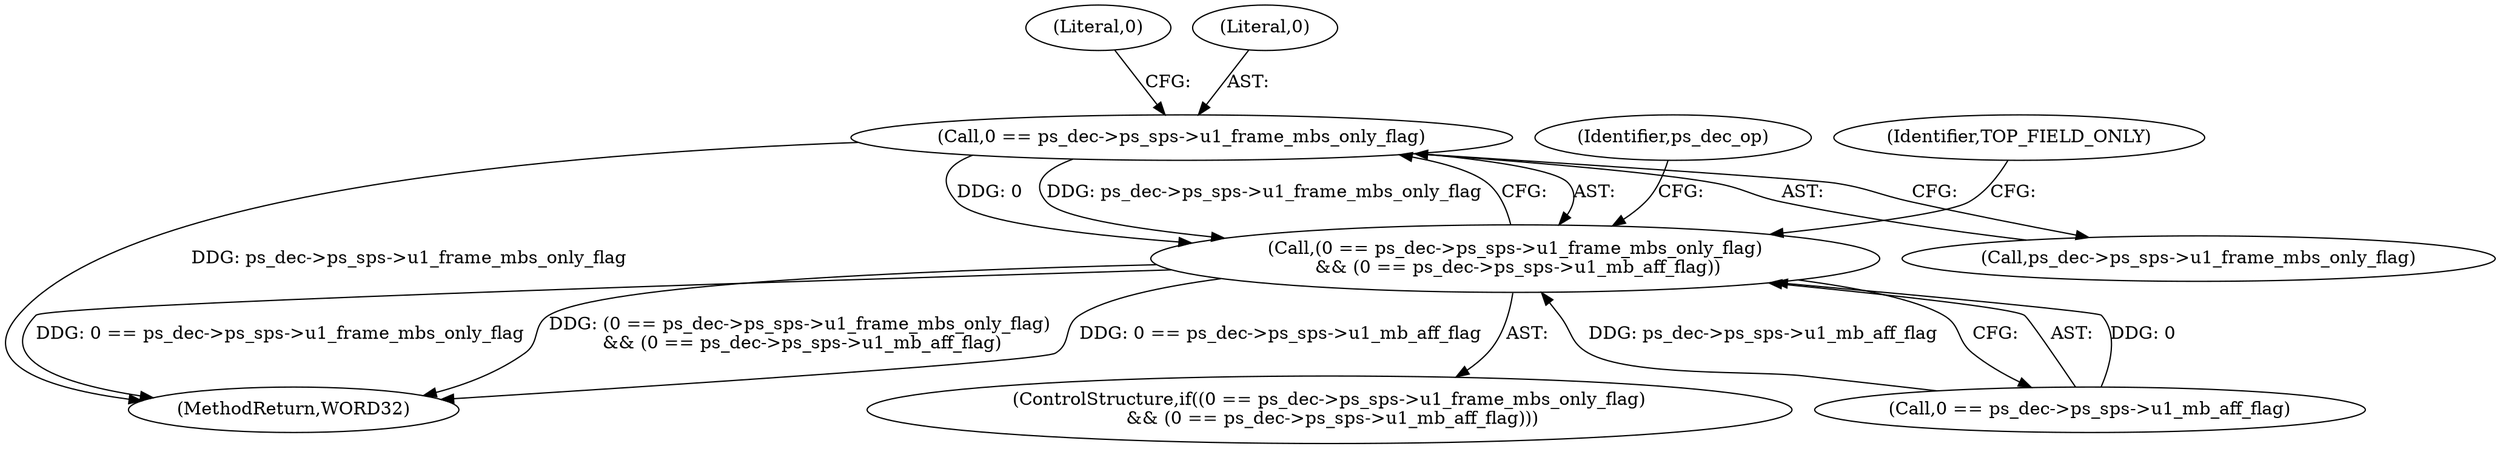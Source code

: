 digraph "0_Android_0b23c81c3dd9ec38f7e6806a3955fed1925541a0@pointer" {
"1002139" [label="(Call,0 == ps_dec->ps_sps->u1_frame_mbs_only_flag)"];
"1002138" [label="(Call,(0 == ps_dec->ps_sps->u1_frame_mbs_only_flag)\n && (0 == ps_dec->ps_sps->u1_mb_aff_flag))"];
"1002147" [label="(Literal,0)"];
"1002155" [label="(Identifier,ps_dec_op)"];
"1002137" [label="(ControlStructure,if((0 == ps_dec->ps_sps->u1_frame_mbs_only_flag)\n && (0 == ps_dec->ps_sps->u1_mb_aff_flag)))"];
"1002140" [label="(Literal,0)"];
"1002226" [label="(MethodReturn,WORD32)"];
"1002161" [label="(Identifier,TOP_FIELD_ONLY)"];
"1002138" [label="(Call,(0 == ps_dec->ps_sps->u1_frame_mbs_only_flag)\n && (0 == ps_dec->ps_sps->u1_mb_aff_flag))"];
"1002141" [label="(Call,ps_dec->ps_sps->u1_frame_mbs_only_flag)"];
"1002139" [label="(Call,0 == ps_dec->ps_sps->u1_frame_mbs_only_flag)"];
"1002146" [label="(Call,0 == ps_dec->ps_sps->u1_mb_aff_flag)"];
"1002139" -> "1002138"  [label="AST: "];
"1002139" -> "1002141"  [label="CFG: "];
"1002140" -> "1002139"  [label="AST: "];
"1002141" -> "1002139"  [label="AST: "];
"1002147" -> "1002139"  [label="CFG: "];
"1002138" -> "1002139"  [label="CFG: "];
"1002139" -> "1002226"  [label="DDG: ps_dec->ps_sps->u1_frame_mbs_only_flag"];
"1002139" -> "1002138"  [label="DDG: 0"];
"1002139" -> "1002138"  [label="DDG: ps_dec->ps_sps->u1_frame_mbs_only_flag"];
"1002138" -> "1002137"  [label="AST: "];
"1002138" -> "1002146"  [label="CFG: "];
"1002146" -> "1002138"  [label="AST: "];
"1002155" -> "1002138"  [label="CFG: "];
"1002161" -> "1002138"  [label="CFG: "];
"1002138" -> "1002226"  [label="DDG: 0 == ps_dec->ps_sps->u1_mb_aff_flag"];
"1002138" -> "1002226"  [label="DDG: 0 == ps_dec->ps_sps->u1_frame_mbs_only_flag"];
"1002138" -> "1002226"  [label="DDG: (0 == ps_dec->ps_sps->u1_frame_mbs_only_flag)\n && (0 == ps_dec->ps_sps->u1_mb_aff_flag)"];
"1002146" -> "1002138"  [label="DDG: 0"];
"1002146" -> "1002138"  [label="DDG: ps_dec->ps_sps->u1_mb_aff_flag"];
}
